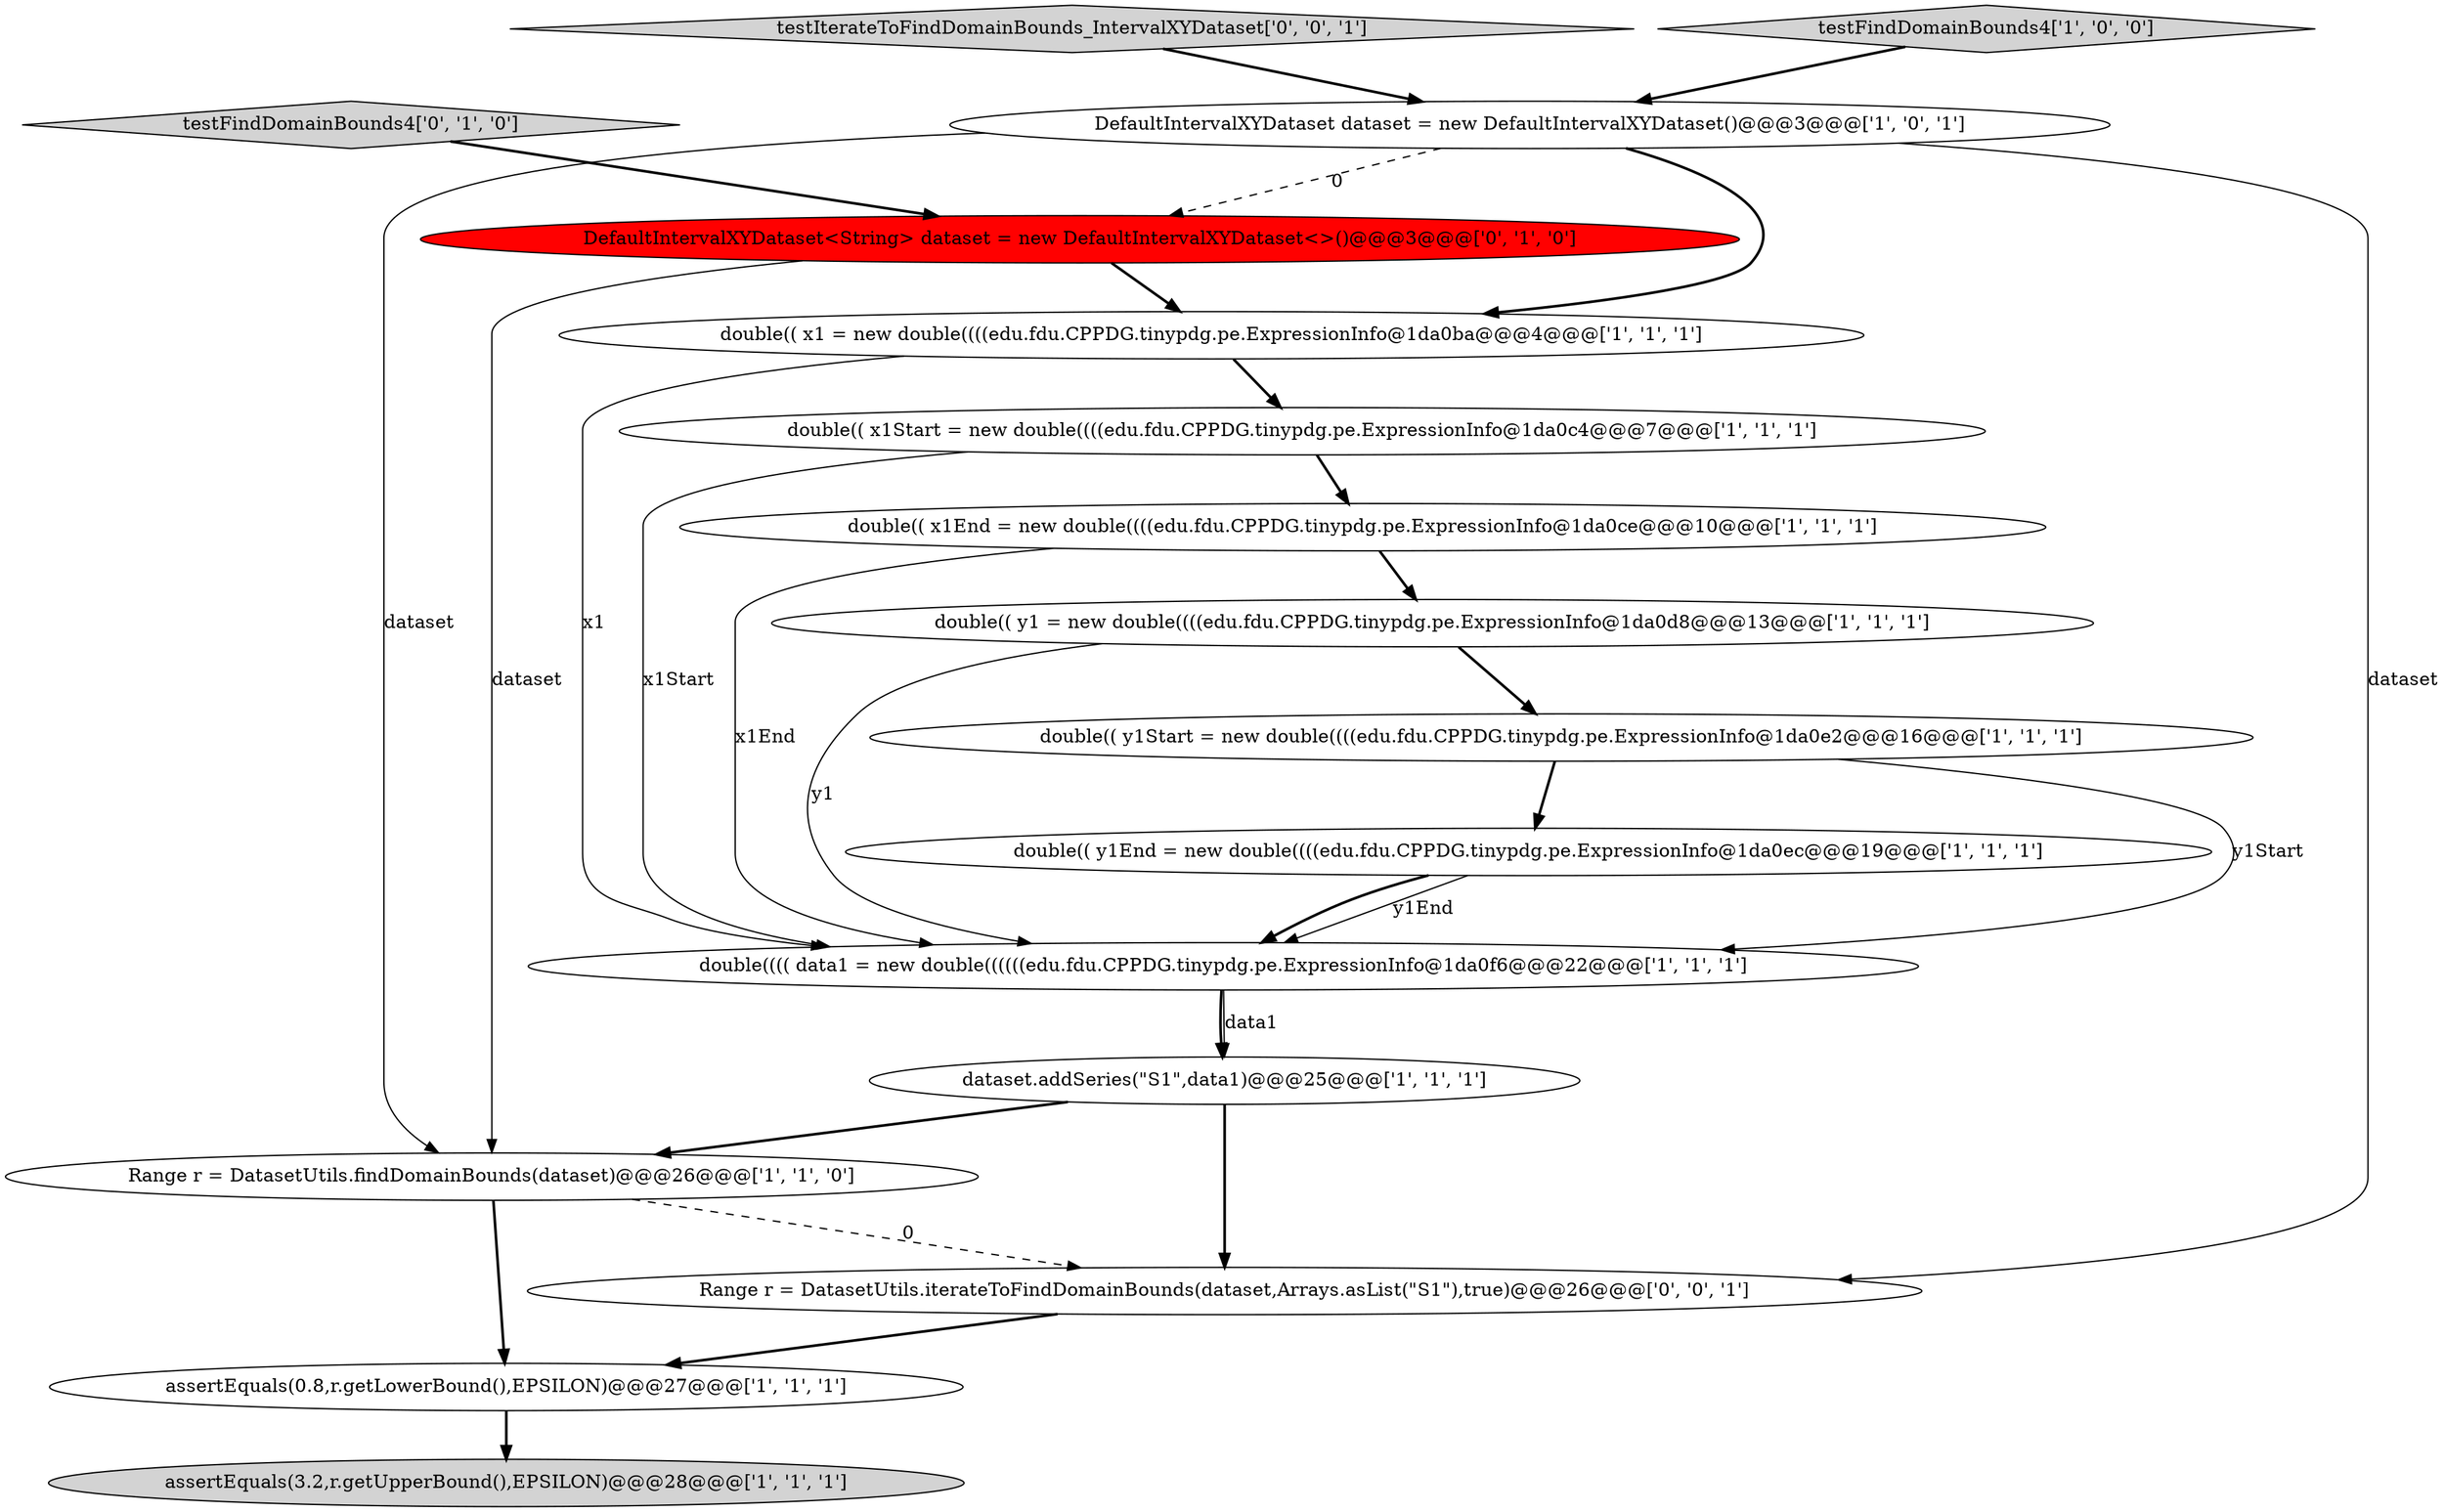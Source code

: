 digraph {
9 [style = filled, label = "double(( x1 = new double((((edu.fdu.CPPDG.tinypdg.pe.ExpressionInfo@1da0ba@@@4@@@['1', '1', '1']", fillcolor = white, shape = ellipse image = "AAA0AAABBB1BBB"];
10 [style = filled, label = "double(( x1Start = new double((((edu.fdu.CPPDG.tinypdg.pe.ExpressionInfo@1da0c4@@@7@@@['1', '1', '1']", fillcolor = white, shape = ellipse image = "AAA0AAABBB1BBB"];
3 [style = filled, label = "Range r = DatasetUtils.findDomainBounds(dataset)@@@26@@@['1', '1', '0']", fillcolor = white, shape = ellipse image = "AAA0AAABBB1BBB"];
2 [style = filled, label = "double(( y1End = new double((((edu.fdu.CPPDG.tinypdg.pe.ExpressionInfo@1da0ec@@@19@@@['1', '1', '1']", fillcolor = white, shape = ellipse image = "AAA0AAABBB1BBB"];
0 [style = filled, label = "DefaultIntervalXYDataset dataset = new DefaultIntervalXYDataset()@@@3@@@['1', '0', '1']", fillcolor = white, shape = ellipse image = "AAA0AAABBB1BBB"];
5 [style = filled, label = "double(( y1 = new double((((edu.fdu.CPPDG.tinypdg.pe.ExpressionInfo@1da0d8@@@13@@@['1', '1', '1']", fillcolor = white, shape = ellipse image = "AAA0AAABBB1BBB"];
6 [style = filled, label = "double(((( data1 = new double((((((edu.fdu.CPPDG.tinypdg.pe.ExpressionInfo@1da0f6@@@22@@@['1', '1', '1']", fillcolor = white, shape = ellipse image = "AAA0AAABBB1BBB"];
1 [style = filled, label = "double(( y1Start = new double((((edu.fdu.CPPDG.tinypdg.pe.ExpressionInfo@1da0e2@@@16@@@['1', '1', '1']", fillcolor = white, shape = ellipse image = "AAA0AAABBB1BBB"];
11 [style = filled, label = "dataset.addSeries(\"S1\",data1)@@@25@@@['1', '1', '1']", fillcolor = white, shape = ellipse image = "AAA0AAABBB1BBB"];
16 [style = filled, label = "Range r = DatasetUtils.iterateToFindDomainBounds(dataset,Arrays.asList(\"S1\"),true)@@@26@@@['0', '0', '1']", fillcolor = white, shape = ellipse image = "AAA0AAABBB3BBB"];
15 [style = filled, label = "testIterateToFindDomainBounds_IntervalXYDataset['0', '0', '1']", fillcolor = lightgray, shape = diamond image = "AAA0AAABBB3BBB"];
8 [style = filled, label = "assertEquals(3.2,r.getUpperBound(),EPSILON)@@@28@@@['1', '1', '1']", fillcolor = lightgray, shape = ellipse image = "AAA0AAABBB1BBB"];
4 [style = filled, label = "testFindDomainBounds4['1', '0', '0']", fillcolor = lightgray, shape = diamond image = "AAA0AAABBB1BBB"];
7 [style = filled, label = "double(( x1End = new double((((edu.fdu.CPPDG.tinypdg.pe.ExpressionInfo@1da0ce@@@10@@@['1', '1', '1']", fillcolor = white, shape = ellipse image = "AAA0AAABBB1BBB"];
13 [style = filled, label = "testFindDomainBounds4['0', '1', '0']", fillcolor = lightgray, shape = diamond image = "AAA0AAABBB2BBB"];
14 [style = filled, label = "DefaultIntervalXYDataset<String> dataset = new DefaultIntervalXYDataset<>()@@@3@@@['0', '1', '0']", fillcolor = red, shape = ellipse image = "AAA1AAABBB2BBB"];
12 [style = filled, label = "assertEquals(0.8,r.getLowerBound(),EPSILON)@@@27@@@['1', '1', '1']", fillcolor = white, shape = ellipse image = "AAA0AAABBB1BBB"];
11->16 [style = bold, label=""];
2->6 [style = solid, label="y1End"];
0->9 [style = bold, label=""];
6->11 [style = solid, label="data1"];
14->3 [style = solid, label="dataset"];
2->6 [style = bold, label=""];
9->6 [style = solid, label="x1"];
0->16 [style = solid, label="dataset"];
0->3 [style = solid, label="dataset"];
9->10 [style = bold, label=""];
3->12 [style = bold, label=""];
10->7 [style = bold, label=""];
5->6 [style = solid, label="y1"];
4->0 [style = bold, label=""];
0->14 [style = dashed, label="0"];
5->1 [style = bold, label=""];
7->5 [style = bold, label=""];
11->3 [style = bold, label=""];
12->8 [style = bold, label=""];
15->0 [style = bold, label=""];
6->11 [style = bold, label=""];
1->6 [style = solid, label="y1Start"];
14->9 [style = bold, label=""];
1->2 [style = bold, label=""];
7->6 [style = solid, label="x1End"];
13->14 [style = bold, label=""];
16->12 [style = bold, label=""];
3->16 [style = dashed, label="0"];
10->6 [style = solid, label="x1Start"];
}
